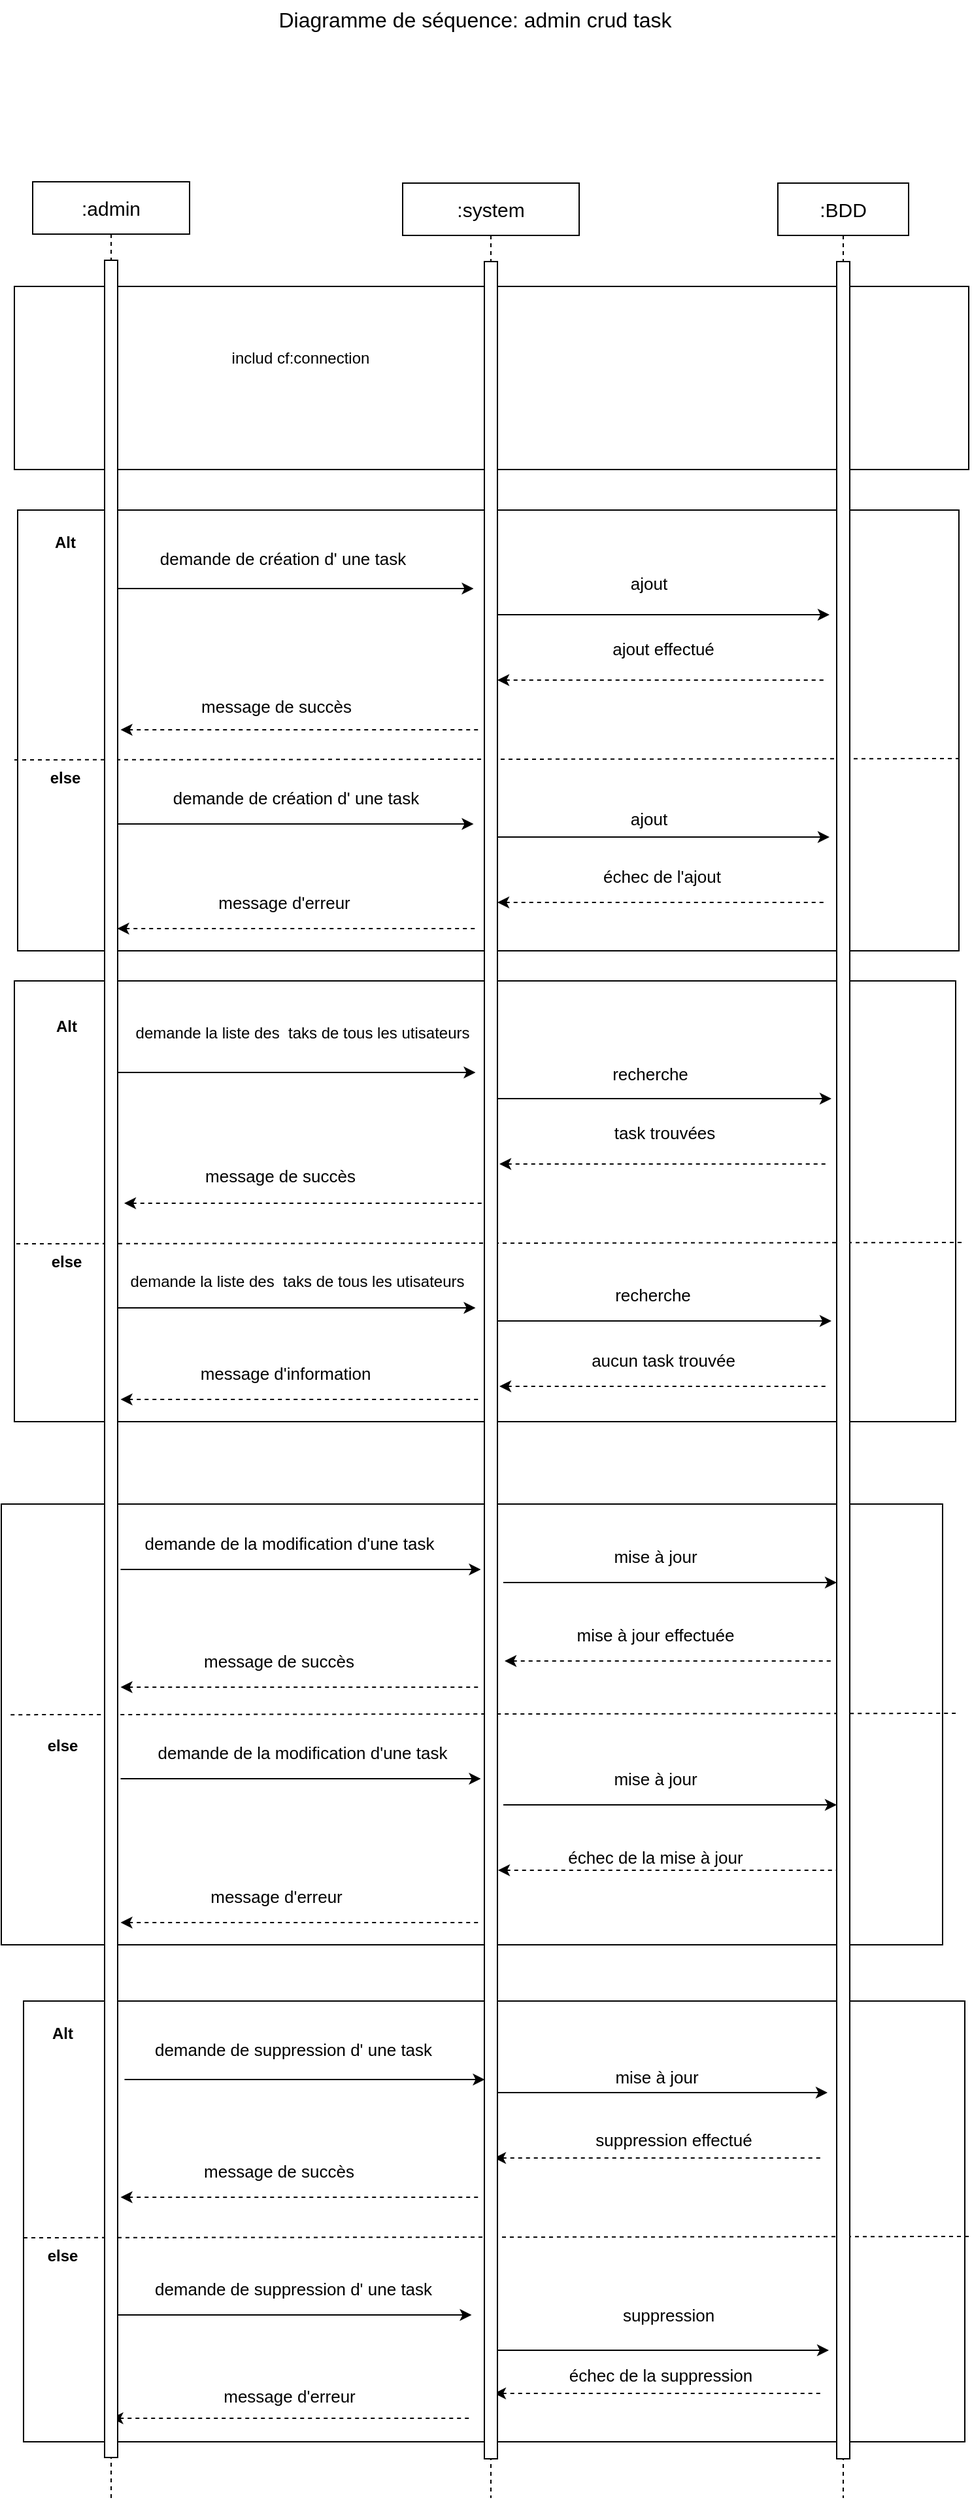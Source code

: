 <mxfile version="24.2.8" type="device">
  <diagram name="Page-1" id="c-6-se2D7pYgeJnqYOKY">
    <mxGraphModel dx="1364" dy="1928" grid="1" gridSize="10" guides="1" tooltips="1" connect="1" arrows="1" fold="1" page="1" pageScale="1" pageWidth="827" pageHeight="1169" math="0" shadow="0">
      <root>
        <mxCell id="0" />
        <mxCell id="1" parent="0" />
        <mxCell id="68O6F4hy5Z_qu7LrCC2q-1" value="" style="rounded=0;whiteSpace=wrap;html=1;" vertex="1" parent="1">
          <mxGeometry x="40" width="720" height="337" as="geometry" />
        </mxCell>
        <mxCell id="68O6F4hy5Z_qu7LrCC2q-2" value="" style="endArrow=classic;html=1;rounded=0;" edge="1" parent="1">
          <mxGeometry width="50" height="50" relative="1" as="geometry">
            <mxPoint x="131.25" y="50" as="sourcePoint" />
            <mxPoint x="406.75" y="50" as="targetPoint" />
          </mxGeometry>
        </mxCell>
        <mxCell id="68O6F4hy5Z_qu7LrCC2q-3" value="&lt;span style=&quot;font-size: 13px;&quot;&gt;demande de la modification d&#39;une task&lt;/span&gt;" style="edgeLabel;html=1;align=center;verticalAlign=middle;resizable=0;points=[];" vertex="1" connectable="0" parent="68O6F4hy5Z_qu7LrCC2q-2">
          <mxGeometry x="-0.103" y="3" relative="1" as="geometry">
            <mxPoint x="5" y="-17" as="offset" />
          </mxGeometry>
        </mxCell>
        <mxCell id="68O6F4hy5Z_qu7LrCC2q-4" value="&lt;span style=&quot;font-size: 13px;&quot;&gt;mise à jour&lt;/span&gt;" style="edgeLabel;html=1;align=center;verticalAlign=middle;resizable=0;points=[];" vertex="1" connectable="0" parent="68O6F4hy5Z_qu7LrCC2q-2">
          <mxGeometry x="-0.103" y="3" relative="1" as="geometry">
            <mxPoint x="285" y="-7" as="offset" />
          </mxGeometry>
        </mxCell>
        <mxCell id="68O6F4hy5Z_qu7LrCC2q-5" value="&lt;span style=&quot;font-size: 13px;&quot;&gt;mise à jour effectuée&lt;/span&gt;" style="edgeLabel;html=1;align=center;verticalAlign=middle;resizable=0;points=[];" vertex="1" connectable="0" parent="68O6F4hy5Z_qu7LrCC2q-2">
          <mxGeometry x="-0.103" y="3" relative="1" as="geometry">
            <mxPoint x="285" y="53" as="offset" />
          </mxGeometry>
        </mxCell>
        <mxCell id="68O6F4hy5Z_qu7LrCC2q-6" value="&lt;span style=&quot;font-size: 13px;&quot;&gt;message d&#39;erreur&lt;/span&gt;" style="edgeLabel;html=1;align=center;verticalAlign=middle;resizable=0;points=[];" vertex="1" connectable="0" parent="68O6F4hy5Z_qu7LrCC2q-2">
          <mxGeometry x="-0.103" y="3" relative="1" as="geometry">
            <mxPoint x="5" y="348" as="offset" />
          </mxGeometry>
        </mxCell>
        <mxCell id="68O6F4hy5Z_qu7LrCC2q-7" value="&lt;span style=&quot;font-size: 13px;&quot;&gt;mise à jour&lt;/span&gt;" style="edgeLabel;html=1;align=center;verticalAlign=middle;resizable=0;points=[];" vertex="1" connectable="0" parent="68O6F4hy5Z_qu7LrCC2q-2">
          <mxGeometry x="-0.103" y="3" relative="1" as="geometry">
            <mxPoint x="285" y="163" as="offset" />
          </mxGeometry>
        </mxCell>
        <mxCell id="68O6F4hy5Z_qu7LrCC2q-8" value="" style="endArrow=classic;html=1;rounded=0;" edge="1" parent="1">
          <mxGeometry width="50" height="50" relative="1" as="geometry">
            <mxPoint x="424" y="60" as="sourcePoint" />
            <mxPoint x="679" y="60" as="targetPoint" />
            <Array as="points">
              <mxPoint x="509" y="60" />
            </Array>
          </mxGeometry>
        </mxCell>
        <mxCell id="68O6F4hy5Z_qu7LrCC2q-9" value="" style="endArrow=none;dashed=1;html=1;rounded=0;startArrow=classic;startFill=1;" edge="1" parent="1">
          <mxGeometry width="50" height="50" relative="1" as="geometry">
            <mxPoint x="425" y="120" as="sourcePoint" />
            <mxPoint x="675" y="120" as="targetPoint" />
          </mxGeometry>
        </mxCell>
        <mxCell id="68O6F4hy5Z_qu7LrCC2q-10" value="" style="endArrow=classic;html=1;rounded=0;" edge="1" parent="1">
          <mxGeometry width="50" height="50" relative="1" as="geometry">
            <mxPoint x="131.25" y="210" as="sourcePoint" />
            <mxPoint x="406.75" y="210" as="targetPoint" />
          </mxGeometry>
        </mxCell>
        <mxCell id="68O6F4hy5Z_qu7LrCC2q-11" value="&lt;span style=&quot;font-size: 13px;&quot;&gt;demande de la modification d&#39;une task&lt;/span&gt;" style="edgeLabel;html=1;align=center;verticalAlign=middle;resizable=0;points=[];" vertex="1" connectable="0" parent="68O6F4hy5Z_qu7LrCC2q-10">
          <mxGeometry x="-0.103" y="3" relative="1" as="geometry">
            <mxPoint x="15" y="-17" as="offset" />
          </mxGeometry>
        </mxCell>
        <mxCell id="68O6F4hy5Z_qu7LrCC2q-12" value="&lt;span style=&quot;font-size: 13px;&quot;&gt;mise à jour&lt;/span&gt;" style="edgeLabel;html=1;align=center;verticalAlign=middle;resizable=0;points=[];" vertex="1" connectable="0" parent="68O6F4hy5Z_qu7LrCC2q-10">
          <mxGeometry x="-0.103" y="3" relative="1" as="geometry">
            <mxPoint x="215" y="193" as="offset" />
          </mxGeometry>
        </mxCell>
        <mxCell id="68O6F4hy5Z_qu7LrCC2q-13" value="&lt;span style=&quot;font-size: 13px;&quot;&gt;échec de la mise à jour&lt;/span&gt;" style="edgeLabel;html=1;align=center;verticalAlign=middle;resizable=0;points=[];" vertex="1" connectable="0" parent="68O6F4hy5Z_qu7LrCC2q-10">
          <mxGeometry x="-0.103" y="3" relative="1" as="geometry">
            <mxPoint x="285" y="63" as="offset" />
          </mxGeometry>
        </mxCell>
        <mxCell id="68O6F4hy5Z_qu7LrCC2q-14" value="" style="endArrow=none;dashed=1;html=1;rounded=0;entryX=1.004;entryY=0.611;entryDx=0;entryDy=0;entryPerimeter=0;" edge="1" parent="1">
          <mxGeometry width="50" height="50" relative="1" as="geometry">
            <mxPoint x="47.12" y="161.09" as="sourcePoint" />
            <mxPoint x="770.0" y="159.997" as="targetPoint" />
          </mxGeometry>
        </mxCell>
        <mxCell id="68O6F4hy5Z_qu7LrCC2q-15" value="" style="endArrow=none;dashed=1;html=1;rounded=0;startArrow=classic;startFill=1;" edge="1" parent="1">
          <mxGeometry width="50" height="50" relative="1" as="geometry">
            <mxPoint x="131.25" y="320" as="sourcePoint" />
            <mxPoint x="406.75" y="320" as="targetPoint" />
          </mxGeometry>
        </mxCell>
        <mxCell id="68O6F4hy5Z_qu7LrCC2q-16" value="&lt;b&gt;else&lt;/b&gt;" style="text;html=1;align=center;verticalAlign=middle;whiteSpace=wrap;rounded=0;" vertex="1" parent="1">
          <mxGeometry x="57" y="170" width="60" height="30" as="geometry" />
        </mxCell>
        <mxCell id="68O6F4hy5Z_qu7LrCC2q-17" value="&lt;b&gt;Alt&lt;/b&gt;" style="text;html=1;align=center;verticalAlign=middle;whiteSpace=wrap;rounded=0;" vertex="1" parent="1">
          <mxGeometry x="54.5" y="-105" width="60" height="30" as="geometry" />
        </mxCell>
        <mxCell id="68O6F4hy5Z_qu7LrCC2q-18" value="" style="rounded=0;whiteSpace=wrap;html=1;" vertex="1" parent="1">
          <mxGeometry x="50" y="-931" width="730" height="140" as="geometry" />
        </mxCell>
        <mxCell id="68O6F4hy5Z_qu7LrCC2q-19" value="includ cf:connection" style="text;html=1;align=center;verticalAlign=middle;whiteSpace=wrap;rounded=0;" vertex="1" parent="1">
          <mxGeometry x="154" y="-891" width="230" height="30" as="geometry" />
        </mxCell>
        <mxCell id="68O6F4hy5Z_qu7LrCC2q-20" value="" style="rounded=0;whiteSpace=wrap;html=1;" vertex="1" parent="1">
          <mxGeometry x="57" y="380" width="720" height="337" as="geometry" />
        </mxCell>
        <mxCell id="68O6F4hy5Z_qu7LrCC2q-21" value="&lt;b&gt;Alt&lt;/b&gt;" style="text;html=1;align=center;verticalAlign=middle;whiteSpace=wrap;rounded=0;" vertex="1" parent="1">
          <mxGeometry x="57" y="390" width="60" height="30" as="geometry" />
        </mxCell>
        <mxCell id="68O6F4hy5Z_qu7LrCC2q-22" value="" style="endArrow=classic;html=1;rounded=0;" edge="1" parent="1">
          <mxGeometry width="50" height="50" relative="1" as="geometry">
            <mxPoint x="417" y="450" as="sourcePoint" />
            <mxPoint x="672" y="450" as="targetPoint" />
          </mxGeometry>
        </mxCell>
        <mxCell id="68O6F4hy5Z_qu7LrCC2q-23" value="" style="endArrow=none;dashed=1;html=1;rounded=0;startArrow=classic;startFill=1;" edge="1" parent="1">
          <mxGeometry width="50" height="50" relative="1" as="geometry">
            <mxPoint x="417" y="500" as="sourcePoint" />
            <mxPoint x="667" y="500" as="targetPoint" />
          </mxGeometry>
        </mxCell>
        <mxCell id="68O6F4hy5Z_qu7LrCC2q-24" value="" style="endArrow=none;dashed=1;html=1;rounded=0;entryX=1.004;entryY=0.611;entryDx=0;entryDy=0;entryPerimeter=0;" edge="1" parent="1">
          <mxGeometry width="50" height="50" relative="1" as="geometry">
            <mxPoint x="57" y="561" as="sourcePoint" />
            <mxPoint x="780" y="560" as="targetPoint" />
          </mxGeometry>
        </mxCell>
        <mxCell id="68O6F4hy5Z_qu7LrCC2q-25" value="" style="endArrow=classic;html=1;rounded=0;" edge="1" parent="1">
          <mxGeometry width="50" height="50" relative="1" as="geometry">
            <mxPoint x="124.25" y="620" as="sourcePoint" />
            <mxPoint x="399.75" y="620" as="targetPoint" />
          </mxGeometry>
        </mxCell>
        <mxCell id="68O6F4hy5Z_qu7LrCC2q-26" value="&lt;span style=&quot;font-size: 13px;&quot;&gt;demande de suppression d&#39; une task&lt;/span&gt;" style="edgeLabel;html=1;align=center;verticalAlign=middle;resizable=0;points=[];" vertex="1" connectable="0" parent="68O6F4hy5Z_qu7LrCC2q-25">
          <mxGeometry x="-0.103" y="3" relative="1" as="geometry">
            <mxPoint x="15" y="-17" as="offset" />
          </mxGeometry>
        </mxCell>
        <mxCell id="68O6F4hy5Z_qu7LrCC2q-27" value="&lt;span style=&quot;font-size: 13px;&quot;&gt;suppression&lt;/span&gt;" style="edgeLabel;html=1;align=center;verticalAlign=middle;resizable=0;points=[];" vertex="1" connectable="0" parent="68O6F4hy5Z_qu7LrCC2q-25">
          <mxGeometry x="-0.103" y="3" relative="1" as="geometry">
            <mxPoint x="302" y="3" as="offset" />
          </mxGeometry>
        </mxCell>
        <mxCell id="68O6F4hy5Z_qu7LrCC2q-28" value="&lt;span style=&quot;font-size: 13px;&quot;&gt;échec de la suppression&lt;/span&gt;" style="edgeLabel;html=1;align=center;verticalAlign=middle;resizable=0;points=[];" vertex="1" connectable="0" parent="68O6F4hy5Z_qu7LrCC2q-25">
          <mxGeometry x="-0.103" y="3" relative="1" as="geometry">
            <mxPoint x="296" y="49" as="offset" />
          </mxGeometry>
        </mxCell>
        <mxCell id="68O6F4hy5Z_qu7LrCC2q-29" value="" style="endArrow=none;dashed=1;html=1;rounded=0;startArrow=classic;startFill=1;" edge="1" parent="1">
          <mxGeometry width="50" height="50" relative="1" as="geometry">
            <mxPoint x="124.25" y="699" as="sourcePoint" />
            <mxPoint x="399.75" y="699" as="targetPoint" />
          </mxGeometry>
        </mxCell>
        <mxCell id="68O6F4hy5Z_qu7LrCC2q-30" value="" style="endArrow=none;dashed=1;html=1;rounded=0;startArrow=classic;startFill=1;" edge="1" parent="1">
          <mxGeometry width="50" height="50" relative="1" as="geometry">
            <mxPoint x="417" y="680" as="sourcePoint" />
            <mxPoint x="667" y="680" as="targetPoint" />
          </mxGeometry>
        </mxCell>
        <mxCell id="68O6F4hy5Z_qu7LrCC2q-31" value="&lt;b&gt;else&lt;/b&gt;" style="text;html=1;align=center;verticalAlign=middle;whiteSpace=wrap;rounded=0;" vertex="1" parent="1">
          <mxGeometry x="57" y="560" width="60" height="30" as="geometry" />
        </mxCell>
        <mxCell id="68O6F4hy5Z_qu7LrCC2q-32" value="" style="endArrow=classic;html=1;rounded=0;" edge="1" parent="1">
          <mxGeometry width="50" height="50" relative="1" as="geometry">
            <mxPoint x="424" y="230" as="sourcePoint" />
            <mxPoint x="679" y="230" as="targetPoint" />
            <Array as="points">
              <mxPoint x="509" y="230" />
            </Array>
          </mxGeometry>
        </mxCell>
        <mxCell id="68O6F4hy5Z_qu7LrCC2q-33" value="" style="endArrow=classic;html=1;rounded=0;" edge="1" parent="1">
          <mxGeometry width="50" height="50" relative="1" as="geometry">
            <mxPoint x="418" y="647" as="sourcePoint" />
            <mxPoint x="673" y="647" as="targetPoint" />
            <Array as="points">
              <mxPoint x="503" y="647" />
            </Array>
          </mxGeometry>
        </mxCell>
        <mxCell id="68O6F4hy5Z_qu7LrCC2q-34" value="" style="endArrow=classic;html=1;rounded=0;" edge="1" parent="1">
          <mxGeometry width="50" height="50" relative="1" as="geometry">
            <mxPoint x="134.25" y="440" as="sourcePoint" />
            <mxPoint x="409.75" y="440" as="targetPoint" />
          </mxGeometry>
        </mxCell>
        <mxCell id="68O6F4hy5Z_qu7LrCC2q-35" value="&lt;span style=&quot;font-size: 13px;&quot;&gt;demande de suppression d&#39; une task&lt;/span&gt;" style="edgeLabel;html=1;align=center;verticalAlign=middle;resizable=0;points=[];" vertex="1" connectable="0" parent="68O6F4hy5Z_qu7LrCC2q-34">
          <mxGeometry x="-0.103" y="3" relative="1" as="geometry">
            <mxPoint x="5" y="-20" as="offset" />
          </mxGeometry>
        </mxCell>
        <mxCell id="68O6F4hy5Z_qu7LrCC2q-36" value="&lt;span style=&quot;font-size: 13px;&quot;&gt;suppression effectué&lt;/span&gt;" style="edgeLabel;html=1;align=center;verticalAlign=middle;resizable=0;points=[];" vertex="1" connectable="0" parent="68O6F4hy5Z_qu7LrCC2q-34">
          <mxGeometry x="-0.103" y="3" relative="1" as="geometry">
            <mxPoint x="296" y="49" as="offset" />
          </mxGeometry>
        </mxCell>
        <mxCell id="68O6F4hy5Z_qu7LrCC2q-37" value="&lt;span style=&quot;font-size: 13px;&quot;&gt;message d&#39;erreur&lt;/span&gt;" style="edgeLabel;html=1;align=center;verticalAlign=middle;resizable=0;points=[];" vertex="1" connectable="0" parent="68O6F4hy5Z_qu7LrCC2q-34">
          <mxGeometry x="-0.103" y="3" relative="1" as="geometry">
            <mxPoint x="2" y="245" as="offset" />
          </mxGeometry>
        </mxCell>
        <mxCell id="68O6F4hy5Z_qu7LrCC2q-38" value="&lt;span style=&quot;font-size: 13px;&quot;&gt;mise à jour&lt;/span&gt;" style="edgeLabel;html=1;align=center;verticalAlign=middle;resizable=0;points=[];" vertex="1" connectable="0" parent="1">
          <mxGeometry x="540.25" y="432" as="geometry">
            <mxPoint y="6" as="offset" />
          </mxGeometry>
        </mxCell>
        <mxCell id="68O6F4hy5Z_qu7LrCC2q-39" value="" style="rounded=0;whiteSpace=wrap;html=1;" vertex="1" parent="1">
          <mxGeometry x="52.5" y="-760" width="720" height="337" as="geometry" />
        </mxCell>
        <mxCell id="68O6F4hy5Z_qu7LrCC2q-40" value="&lt;b&gt;Alt&lt;/b&gt;" style="text;html=1;align=center;verticalAlign=middle;whiteSpace=wrap;rounded=0;" vertex="1" parent="1">
          <mxGeometry x="58.5" y="-750" width="60" height="30" as="geometry" />
        </mxCell>
        <mxCell id="68O6F4hy5Z_qu7LrCC2q-41" value="" style="endArrow=none;dashed=1;html=1;rounded=0;entryX=1.004;entryY=0.611;entryDx=0;entryDy=0;entryPerimeter=0;" edge="1" parent="1">
          <mxGeometry width="50" height="50" relative="1" as="geometry">
            <mxPoint x="50" y="-569" as="sourcePoint" />
            <mxPoint x="773" y="-570" as="targetPoint" />
          </mxGeometry>
        </mxCell>
        <mxCell id="68O6F4hy5Z_qu7LrCC2q-42" value="" style="endArrow=classic;html=1;rounded=0;" edge="1" parent="1">
          <mxGeometry width="50" height="50" relative="1" as="geometry">
            <mxPoint x="125.75" y="-700" as="sourcePoint" />
            <mxPoint x="401.25" y="-700" as="targetPoint" />
          </mxGeometry>
        </mxCell>
        <mxCell id="68O6F4hy5Z_qu7LrCC2q-43" value="&lt;span style=&quot;font-size: 13px;&quot;&gt;demande de création d&#39; une task&lt;/span&gt;" style="edgeLabel;html=1;align=center;verticalAlign=middle;resizable=0;points=[];" vertex="1" connectable="0" parent="68O6F4hy5Z_qu7LrCC2q-42">
          <mxGeometry x="-0.103" y="3" relative="1" as="geometry">
            <mxPoint x="5" y="-20" as="offset" />
          </mxGeometry>
        </mxCell>
        <mxCell id="68O6F4hy5Z_qu7LrCC2q-44" value="&lt;span style=&quot;font-size: 13px;&quot;&gt;ajout effectué&lt;/span&gt;" style="edgeLabel;html=1;align=center;verticalAlign=middle;resizable=0;points=[];" vertex="1" connectable="0" parent="68O6F4hy5Z_qu7LrCC2q-42">
          <mxGeometry x="-0.103" y="3" relative="1" as="geometry">
            <mxPoint x="296" y="49" as="offset" />
          </mxGeometry>
        </mxCell>
        <mxCell id="68O6F4hy5Z_qu7LrCC2q-45" value="&lt;span style=&quot;font-size: 13px;&quot;&gt;message d&#39;erreur&lt;/span&gt;" style="edgeLabel;html=1;align=center;verticalAlign=middle;resizable=0;points=[];" vertex="1" connectable="0" parent="68O6F4hy5Z_qu7LrCC2q-42">
          <mxGeometry x="-0.103" y="3" relative="1" as="geometry">
            <mxPoint x="6" y="243" as="offset" />
          </mxGeometry>
        </mxCell>
        <mxCell id="68O6F4hy5Z_qu7LrCC2q-46" value="&lt;span style=&quot;font-size: 13px;&quot;&gt;demande de création d&#39; une task&lt;/span&gt;" style="edgeLabel;html=1;align=center;verticalAlign=middle;resizable=0;points=[];" vertex="1" connectable="0" parent="68O6F4hy5Z_qu7LrCC2q-42">
          <mxGeometry x="-0.103" y="3" relative="1" as="geometry">
            <mxPoint x="15" y="163" as="offset" />
          </mxGeometry>
        </mxCell>
        <mxCell id="68O6F4hy5Z_qu7LrCC2q-47" value="&lt;span style=&quot;font-size: 13px;&quot;&gt;échec de l&#39;ajout&lt;/span&gt;" style="edgeLabel;html=1;align=center;verticalAlign=middle;resizable=0;points=[];" vertex="1" connectable="0" parent="68O6F4hy5Z_qu7LrCC2q-42">
          <mxGeometry x="-0.103" y="3" relative="1" as="geometry">
            <mxPoint x="295" y="223" as="offset" />
          </mxGeometry>
        </mxCell>
        <mxCell id="68O6F4hy5Z_qu7LrCC2q-48" value="&lt;span style=&quot;font-size: 13px;&quot;&gt;message de succès&lt;/span&gt;" style="edgeLabel;html=1;align=center;verticalAlign=middle;resizable=0;points=[];" vertex="1" connectable="0" parent="68O6F4hy5Z_qu7LrCC2q-42">
          <mxGeometry x="-0.103" y="3" relative="1" as="geometry">
            <mxPoint y="93" as="offset" />
          </mxGeometry>
        </mxCell>
        <mxCell id="68O6F4hy5Z_qu7LrCC2q-49" value="" style="endArrow=classic;html=1;rounded=0;" edge="1" parent="1">
          <mxGeometry width="50" height="50" relative="1" as="geometry">
            <mxPoint x="418.5" y="-680" as="sourcePoint" />
            <mxPoint x="673.5" y="-680" as="targetPoint" />
          </mxGeometry>
        </mxCell>
        <mxCell id="68O6F4hy5Z_qu7LrCC2q-50" value="" style="endArrow=none;dashed=1;html=1;rounded=0;startArrow=classic;startFill=1;" edge="1" parent="1">
          <mxGeometry width="50" height="50" relative="1" as="geometry">
            <mxPoint x="419.5" y="-630" as="sourcePoint" />
            <mxPoint x="669.5" y="-630" as="targetPoint" />
          </mxGeometry>
        </mxCell>
        <mxCell id="68O6F4hy5Z_qu7LrCC2q-51" value="" style="endArrow=none;dashed=1;html=1;rounded=0;startArrow=classic;startFill=1;" edge="1" parent="1">
          <mxGeometry width="50" height="50" relative="1" as="geometry">
            <mxPoint x="128.75" y="-440" as="sourcePoint" />
            <mxPoint x="404.25" y="-440" as="targetPoint" />
          </mxGeometry>
        </mxCell>
        <mxCell id="68O6F4hy5Z_qu7LrCC2q-52" value="&lt;span style=&quot;font-size: 13px;&quot;&gt;ajout&lt;/span&gt;" style="edgeLabel;html=1;align=center;verticalAlign=middle;resizable=0;points=[];" vertex="1" connectable="0" parent="1">
          <mxGeometry x="534.75" y="-710" as="geometry">
            <mxPoint y="6" as="offset" />
          </mxGeometry>
        </mxCell>
        <mxCell id="68O6F4hy5Z_qu7LrCC2q-53" value="&lt;b&gt;else&lt;/b&gt;" style="text;html=1;align=center;verticalAlign=middle;whiteSpace=wrap;rounded=0;" vertex="1" parent="1">
          <mxGeometry x="58.5" y="-570" width="60" height="30" as="geometry" />
        </mxCell>
        <mxCell id="68O6F4hy5Z_qu7LrCC2q-54" value="" style="endArrow=classic;html=1;rounded=0;" edge="1" parent="1">
          <mxGeometry width="50" height="50" relative="1" as="geometry">
            <mxPoint x="125.75" y="-520" as="sourcePoint" />
            <mxPoint x="401.25" y="-520" as="targetPoint" />
          </mxGeometry>
        </mxCell>
        <mxCell id="68O6F4hy5Z_qu7LrCC2q-55" value="" style="endArrow=none;dashed=1;html=1;rounded=0;startArrow=classic;startFill=1;" edge="1" parent="1">
          <mxGeometry width="50" height="50" relative="1" as="geometry">
            <mxPoint x="419.5" y="-460" as="sourcePoint" />
            <mxPoint x="669.5" y="-460" as="targetPoint" />
          </mxGeometry>
        </mxCell>
        <mxCell id="68O6F4hy5Z_qu7LrCC2q-56" value="" style="endArrow=classic;html=1;rounded=0;" edge="1" parent="1">
          <mxGeometry width="50" height="50" relative="1" as="geometry">
            <mxPoint x="418.5" y="-510" as="sourcePoint" />
            <mxPoint x="673.5" y="-510" as="targetPoint" />
          </mxGeometry>
        </mxCell>
        <mxCell id="68O6F4hy5Z_qu7LrCC2q-57" value="&lt;span style=&quot;font-size: 13px;&quot;&gt;ajout&lt;/span&gt;" style="edgeLabel;html=1;align=center;verticalAlign=middle;resizable=0;points=[];" vertex="1" connectable="0" parent="1">
          <mxGeometry x="534.75" y="-530" as="geometry">
            <mxPoint y="6" as="offset" />
          </mxGeometry>
        </mxCell>
        <mxCell id="68O6F4hy5Z_qu7LrCC2q-58" value="" style="rounded=0;whiteSpace=wrap;html=1;" vertex="1" parent="1">
          <mxGeometry x="50" y="-400" width="720" height="337" as="geometry" />
        </mxCell>
        <mxCell id="68O6F4hy5Z_qu7LrCC2q-59" value="&lt;b&gt;Alt&lt;/b&gt;" style="text;html=1;align=center;verticalAlign=middle;whiteSpace=wrap;rounded=0;" vertex="1" parent="1">
          <mxGeometry x="60" y="-380" width="60" height="30" as="geometry" />
        </mxCell>
        <mxCell id="68O6F4hy5Z_qu7LrCC2q-60" value="" style="endArrow=none;dashed=1;html=1;rounded=0;entryX=1.004;entryY=0.611;entryDx=0;entryDy=0;entryPerimeter=0;" edge="1" parent="1">
          <mxGeometry width="50" height="50" relative="1" as="geometry">
            <mxPoint x="51.5" y="-199" as="sourcePoint" />
            <mxPoint x="774.5" y="-200" as="targetPoint" />
          </mxGeometry>
        </mxCell>
        <mxCell id="68O6F4hy5Z_qu7LrCC2q-61" value="" style="endArrow=classic;html=1;rounded=0;" edge="1" parent="1">
          <mxGeometry width="50" height="50" relative="1" as="geometry">
            <mxPoint x="127.25" y="-330" as="sourcePoint" />
            <mxPoint x="402.75" y="-330" as="targetPoint" />
          </mxGeometry>
        </mxCell>
        <mxCell id="68O6F4hy5Z_qu7LrCC2q-62" value="&lt;font style=&quot;font-size: 12px;&quot;&gt;demande la liste des&amp;nbsp; taks de tous les utisateurs&lt;/font&gt;" style="edgeLabel;html=1;align=center;verticalAlign=middle;resizable=0;points=[];" vertex="1" connectable="0" parent="68O6F4hy5Z_qu7LrCC2q-61">
          <mxGeometry x="-0.103" y="3" relative="1" as="geometry">
            <mxPoint x="19" y="-27" as="offset" />
          </mxGeometry>
        </mxCell>
        <mxCell id="68O6F4hy5Z_qu7LrCC2q-63" value="&lt;span style=&quot;font-size: 13px;&quot;&gt;task trouvées&lt;/span&gt;" style="edgeLabel;html=1;align=center;verticalAlign=middle;resizable=0;points=[];" vertex="1" connectable="0" parent="68O6F4hy5Z_qu7LrCC2q-61">
          <mxGeometry x="-0.103" y="3" relative="1" as="geometry">
            <mxPoint x="296" y="49" as="offset" />
          </mxGeometry>
        </mxCell>
        <mxCell id="68O6F4hy5Z_qu7LrCC2q-64" value="&lt;span style=&quot;font-size: 13px;&quot;&gt;message d&#39;information&lt;/span&gt;" style="edgeLabel;html=1;align=center;verticalAlign=middle;resizable=0;points=[];" vertex="1" connectable="0" parent="68O6F4hy5Z_qu7LrCC2q-61">
          <mxGeometry x="-0.103" y="3" relative="1" as="geometry">
            <mxPoint x="6" y="233" as="offset" />
          </mxGeometry>
        </mxCell>
        <mxCell id="68O6F4hy5Z_qu7LrCC2q-65" value="&lt;span style=&quot;font-size: 12px;&quot;&gt;demande la liste des&amp;nbsp; taks de tous les utisateurs&lt;/span&gt;" style="edgeLabel;html=1;align=center;verticalAlign=middle;resizable=0;points=[];" vertex="1" connectable="0" parent="68O6F4hy5Z_qu7LrCC2q-61">
          <mxGeometry x="-0.103" y="3" relative="1" as="geometry">
            <mxPoint x="15" y="163" as="offset" />
          </mxGeometry>
        </mxCell>
        <mxCell id="68O6F4hy5Z_qu7LrCC2q-66" value="&lt;span style=&quot;font-size: 13px;&quot;&gt;aucun task trouvée&lt;/span&gt;" style="edgeLabel;html=1;align=center;verticalAlign=middle;resizable=0;points=[];" vertex="1" connectable="0" parent="68O6F4hy5Z_qu7LrCC2q-61">
          <mxGeometry x="-0.103" y="3" relative="1" as="geometry">
            <mxPoint x="295" y="223" as="offset" />
          </mxGeometry>
        </mxCell>
        <mxCell id="68O6F4hy5Z_qu7LrCC2q-67" value="&lt;span style=&quot;font-size: 13px;&quot;&gt;message d&#39;erreur&lt;/span&gt;" style="edgeLabel;html=1;align=center;verticalAlign=middle;resizable=0;points=[];" vertex="1" connectable="0" parent="68O6F4hy5Z_qu7LrCC2q-61">
          <mxGeometry x="-0.103" y="3" relative="1" as="geometry">
            <mxPoint x="-1" y="633" as="offset" />
          </mxGeometry>
        </mxCell>
        <mxCell id="68O6F4hy5Z_qu7LrCC2q-68" value="" style="endArrow=classic;html=1;rounded=0;" edge="1" parent="1">
          <mxGeometry width="50" height="50" relative="1" as="geometry">
            <mxPoint x="420" y="-310" as="sourcePoint" />
            <mxPoint x="675" y="-310" as="targetPoint" />
          </mxGeometry>
        </mxCell>
        <mxCell id="68O6F4hy5Z_qu7LrCC2q-69" value="" style="endArrow=none;dashed=1;html=1;rounded=0;startArrow=classic;startFill=1;" edge="1" parent="1">
          <mxGeometry width="50" height="50" relative="1" as="geometry">
            <mxPoint x="421" y="-260" as="sourcePoint" />
            <mxPoint x="671" y="-260" as="targetPoint" />
          </mxGeometry>
        </mxCell>
        <mxCell id="68O6F4hy5Z_qu7LrCC2q-70" value="" style="endArrow=none;dashed=1;html=1;rounded=0;startArrow=classic;startFill=1;" edge="1" parent="1">
          <mxGeometry width="50" height="50" relative="1" as="geometry">
            <mxPoint x="131.25" y="-80" as="sourcePoint" />
            <mxPoint x="406.75" y="-80" as="targetPoint" />
          </mxGeometry>
        </mxCell>
        <mxCell id="68O6F4hy5Z_qu7LrCC2q-71" value="&lt;span style=&quot;font-size: 13px;&quot;&gt;recherche&lt;/span&gt;" style="edgeLabel;html=1;align=center;verticalAlign=middle;resizable=0;points=[];" vertex="1" connectable="0" parent="1">
          <mxGeometry x="530" y="-320" as="geometry">
            <mxPoint x="6" y="-9" as="offset" />
          </mxGeometry>
        </mxCell>
        <mxCell id="68O6F4hy5Z_qu7LrCC2q-72" value="&lt;b&gt;else&lt;/b&gt;" style="text;html=1;align=center;verticalAlign=middle;whiteSpace=wrap;rounded=0;" vertex="1" parent="1">
          <mxGeometry x="60" y="-200" width="60" height="30" as="geometry" />
        </mxCell>
        <mxCell id="68O6F4hy5Z_qu7LrCC2q-73" value="" style="endArrow=classic;html=1;rounded=0;" edge="1" parent="1">
          <mxGeometry width="50" height="50" relative="1" as="geometry">
            <mxPoint x="127.25" y="-150" as="sourcePoint" />
            <mxPoint x="402.75" y="-150" as="targetPoint" />
          </mxGeometry>
        </mxCell>
        <mxCell id="68O6F4hy5Z_qu7LrCC2q-74" value="" style="endArrow=none;dashed=1;html=1;rounded=0;startArrow=classic;startFill=1;" edge="1" parent="1">
          <mxGeometry width="50" height="50" relative="1" as="geometry">
            <mxPoint x="421" y="-90" as="sourcePoint" />
            <mxPoint x="671" y="-90" as="targetPoint" />
          </mxGeometry>
        </mxCell>
        <mxCell id="68O6F4hy5Z_qu7LrCC2q-75" value="" style="endArrow=classic;html=1;rounded=0;" edge="1" parent="1">
          <mxGeometry width="50" height="50" relative="1" as="geometry">
            <mxPoint x="420" y="-140" as="sourcePoint" />
            <mxPoint x="675" y="-140" as="targetPoint" />
          </mxGeometry>
        </mxCell>
        <mxCell id="68O6F4hy5Z_qu7LrCC2q-76" value="&lt;span style=&quot;font-size: 13px;&quot;&gt;recherche&lt;/span&gt;" style="edgeLabel;html=1;align=center;verticalAlign=middle;resizable=0;points=[];" vertex="1" connectable="0" parent="1">
          <mxGeometry x="520" y="-150" as="geometry">
            <mxPoint x="18" y="-10" as="offset" />
          </mxGeometry>
        </mxCell>
        <mxCell id="68O6F4hy5Z_qu7LrCC2q-77" value="&lt;font style=&quot;font-size: 15px;&quot;&gt;:admin&lt;/font&gt;" style="shape=umlLifeline;perimeter=lifelinePerimeter;whiteSpace=wrap;html=1;container=0;dropTarget=0;collapsible=0;recursiveResize=0;outlineConnect=0;portConstraint=eastwest;newEdgeStyle={&quot;edgeStyle&quot;:&quot;elbowEdgeStyle&quot;,&quot;elbow&quot;:&quot;vertical&quot;,&quot;curved&quot;:0,&quot;rounded&quot;:0};" vertex="1" parent="1">
          <mxGeometry x="64" y="-1011" width="120" height="1771" as="geometry" />
        </mxCell>
        <mxCell id="68O6F4hy5Z_qu7LrCC2q-78" value="" style="html=1;points=[];perimeter=orthogonalPerimeter;outlineConnect=0;targetShapes=umlLifeline;portConstraint=eastwest;newEdgeStyle={&quot;edgeStyle&quot;:&quot;elbowEdgeStyle&quot;,&quot;elbow&quot;:&quot;vertical&quot;,&quot;curved&quot;:0,&quot;rounded&quot;:0};" vertex="1" parent="68O6F4hy5Z_qu7LrCC2q-77">
          <mxGeometry x="55" y="60" width="10" height="1680" as="geometry" />
        </mxCell>
        <mxCell id="68O6F4hy5Z_qu7LrCC2q-79" value="&lt;font style=&quot;font-size: 15px;&quot;&gt;:system&lt;/font&gt;" style="shape=umlLifeline;perimeter=lifelinePerimeter;whiteSpace=wrap;html=1;container=0;dropTarget=0;collapsible=0;recursiveResize=0;outlineConnect=0;portConstraint=eastwest;newEdgeStyle={&quot;edgeStyle&quot;:&quot;elbowEdgeStyle&quot;,&quot;elbow&quot;:&quot;vertical&quot;,&quot;curved&quot;:0,&quot;rounded&quot;:0};" vertex="1" parent="1">
          <mxGeometry x="347" y="-1010" width="135" height="1770" as="geometry" />
        </mxCell>
        <mxCell id="68O6F4hy5Z_qu7LrCC2q-80" value="" style="html=1;points=[];perimeter=orthogonalPerimeter;outlineConnect=0;targetShapes=umlLifeline;portConstraint=eastwest;newEdgeStyle={&quot;edgeStyle&quot;:&quot;elbowEdgeStyle&quot;,&quot;elbow&quot;:&quot;vertical&quot;,&quot;curved&quot;:0,&quot;rounded&quot;:0};" vertex="1" parent="68O6F4hy5Z_qu7LrCC2q-79">
          <mxGeometry x="62.5" y="60" width="10" height="1680" as="geometry" />
        </mxCell>
        <mxCell id="68O6F4hy5Z_qu7LrCC2q-81" value="&lt;font style=&quot;font-size: 15px;&quot;&gt;:BDD&lt;/font&gt;" style="shape=umlLifeline;perimeter=lifelinePerimeter;whiteSpace=wrap;html=1;container=0;dropTarget=0;collapsible=0;recursiveResize=0;outlineConnect=0;portConstraint=eastwest;newEdgeStyle={&quot;edgeStyle&quot;:&quot;elbowEdgeStyle&quot;,&quot;elbow&quot;:&quot;vertical&quot;,&quot;curved&quot;:0,&quot;rounded&quot;:0};" vertex="1" parent="1">
          <mxGeometry x="634" y="-1010" width="100" height="1770" as="geometry" />
        </mxCell>
        <mxCell id="68O6F4hy5Z_qu7LrCC2q-82" value="&lt;span style=&quot;color: rgba(0, 0, 0, 0); font-family: monospace; font-size: 0px; text-align: start;&quot;&gt;%3CmxGraphModel%3E%3Croot%3E%3CmxCell%20id%3D%220%22%2F%3E%3CmxCell%20id%3D%221%22%20parent%3D%220%22%2F%3E%3CmxCell%20id%3D%222%22%20value%3D%22%26lt%3Bfont%20style%3D%26quot%3Bfont-size%3A%2015px%3B%26quot%3B%26gt%3B%3Asystem%26lt%3B%2Ffont%26gt%3B%22%20style%3D%22shape%3DumlLifeline%3Bperimeter%3DlifelinePerimeter%3BwhiteSpace%3Dwrap%3Bhtml%3D1%3Bcontainer%3D0%3BdropTarget%3D0%3Bcollapsible%3D0%3BrecursiveResize%3D0%3BoutlineConnect%3D0%3BportConstraint%3Deastwest%3BnewEdgeStyle%3D%7B%26quot%3BedgeStyle%26quot%3B%3A%26quot%3BelbowEdgeStyle%26quot%3B%2C%26quot%3Belbow%26quot%3B%3A%26quot%3Bvertical%26quot%3B%2C%26quot%3Bcurved%26quot%3B%3A0%2C%26quot%3Brounded%26quot%3B%3A0%7D%3B%22%20vertex%3D%221%22%20parent%3D%221%22%3E%3CmxGeometry%20x%3D%22347%22%20y%3D%22-1010%22%20width%3D%22135%22%20height%3D%221460%22%20as%3D%22geometry%22%2F%3E%3C%2FmxCell%3E%3CmxCell%20id%3D%223%22%20value%3D%22%22%20style%3D%22html%3D1%3Bpoints%3D%5B%5D%3Bperimeter%3DorthogonalPerimeter%3BoutlineConnect%3D0%3BtargetShapes%3DumlLifeline%3BportConstraint%3Deastwest%3BnewEdgeStyle%3D%7B%26quot%3BedgeStyle%26quot%3B%3A%26quot%3BelbowEdgeStyle%26quot%3B%2C%26quot%3Belbow%26quot%3B%3A%26quot%3Bvertical%26quot%3B%2C%26quot%3Bcurved%26quot%3B%3A0%2C%26quot%3Brounded%26quot%3B%3A0%7D%3B%22%20vertex%3D%221%22%20parent%3D%222%22%3E%3CmxGeometry%20x%3D%2262.5%22%20y%3D%2260%22%20width%3D%2210%22%20height%3D%22910%22%20as%3D%22geometry%22%2F%3E%3C%2FmxCell%3E%3C%2Froot%3E%3C%2FmxGraphModel%3E&lt;/span&gt;" style="html=1;points=[];perimeter=orthogonalPerimeter;outlineConnect=0;targetShapes=umlLifeline;portConstraint=eastwest;newEdgeStyle={&quot;edgeStyle&quot;:&quot;elbowEdgeStyle&quot;,&quot;elbow&quot;:&quot;vertical&quot;,&quot;curved&quot;:0,&quot;rounded&quot;:0};" vertex="1" parent="1">
          <mxGeometry x="679" y="-950" width="10" height="1680" as="geometry" />
        </mxCell>
        <mxCell id="68O6F4hy5Z_qu7LrCC2q-83" value="" style="endArrow=none;dashed=1;html=1;rounded=0;startArrow=classic;startFill=1;" edge="1" parent="1">
          <mxGeometry width="50" height="50" relative="1" as="geometry">
            <mxPoint x="420" y="280" as="sourcePoint" />
            <mxPoint x="679" y="280" as="targetPoint" />
          </mxGeometry>
        </mxCell>
        <mxCell id="68O6F4hy5Z_qu7LrCC2q-84" value="" style="endArrow=none;dashed=1;html=1;rounded=0;startArrow=classic;startFill=1;" edge="1" parent="1" target="68O6F4hy5Z_qu7LrCC2q-80">
          <mxGeometry width="50" height="50" relative="1" as="geometry">
            <mxPoint x="134" y="-230" as="sourcePoint" />
            <mxPoint x="384" y="-230" as="targetPoint" />
          </mxGeometry>
        </mxCell>
        <mxCell id="68O6F4hy5Z_qu7LrCC2q-85" value="" style="endArrow=none;dashed=1;html=1;rounded=0;startArrow=classic;startFill=1;" edge="1" parent="1">
          <mxGeometry width="50" height="50" relative="1" as="geometry">
            <mxPoint x="131.25" y="-592" as="sourcePoint" />
            <mxPoint x="406.75" y="-592" as="targetPoint" />
          </mxGeometry>
        </mxCell>
        <mxCell id="68O6F4hy5Z_qu7LrCC2q-86" value="&lt;span style=&quot;font-size: 13px;&quot;&gt;message de succès&lt;/span&gt;" style="edgeLabel;html=1;align=center;verticalAlign=middle;resizable=0;points=[];" vertex="1" connectable="0" parent="1">
          <mxGeometry x="259.75" y="-250" as="geometry">
            <mxPoint x="-7" y="-1" as="offset" />
          </mxGeometry>
        </mxCell>
        <mxCell id="68O6F4hy5Z_qu7LrCC2q-87" value="" style="endArrow=none;dashed=1;html=1;rounded=0;startArrow=classic;startFill=1;" edge="1" parent="1">
          <mxGeometry width="50" height="50" relative="1" as="geometry">
            <mxPoint x="131.25" y="530" as="sourcePoint" />
            <mxPoint x="406.75" y="530" as="targetPoint" />
          </mxGeometry>
        </mxCell>
        <mxCell id="68O6F4hy5Z_qu7LrCC2q-88" value="&lt;span style=&quot;font-size: 13px;&quot;&gt;message de succès&lt;/span&gt;" style="edgeLabel;html=1;align=center;verticalAlign=middle;resizable=0;points=[];" vertex="1" connectable="0" parent="1">
          <mxGeometry x="259.75" y="100" as="geometry">
            <mxPoint x="-8" y="20" as="offset" />
          </mxGeometry>
        </mxCell>
        <mxCell id="68O6F4hy5Z_qu7LrCC2q-89" value="" style="endArrow=none;dashed=1;html=1;rounded=0;startArrow=classic;startFill=1;" edge="1" parent="1">
          <mxGeometry width="50" height="50" relative="1" as="geometry">
            <mxPoint x="131.25" y="140" as="sourcePoint" />
            <mxPoint x="406.75" y="140" as="targetPoint" />
          </mxGeometry>
        </mxCell>
        <mxCell id="68O6F4hy5Z_qu7LrCC2q-90" value="&lt;span style=&quot;font-size: 13px;&quot;&gt;message de succès&lt;/span&gt;" style="edgeLabel;html=1;align=center;verticalAlign=middle;resizable=0;points=[];" vertex="1" connectable="0" parent="1">
          <mxGeometry x="259.75" y="490" as="geometry">
            <mxPoint x="-8" y="20" as="offset" />
          </mxGeometry>
        </mxCell>
        <mxCell id="68O6F4hy5Z_qu7LrCC2q-91" value="&lt;font style=&quot;font-size: 16px;&quot;&gt;Diagramme de séquence: admin crud task&lt;/font&gt;" style="text;html=1;align=center;verticalAlign=middle;whiteSpace=wrap;rounded=0;" vertex="1" parent="1">
          <mxGeometry x="234.75" y="-1150" width="335.25" height="30" as="geometry" />
        </mxCell>
      </root>
    </mxGraphModel>
  </diagram>
</mxfile>
